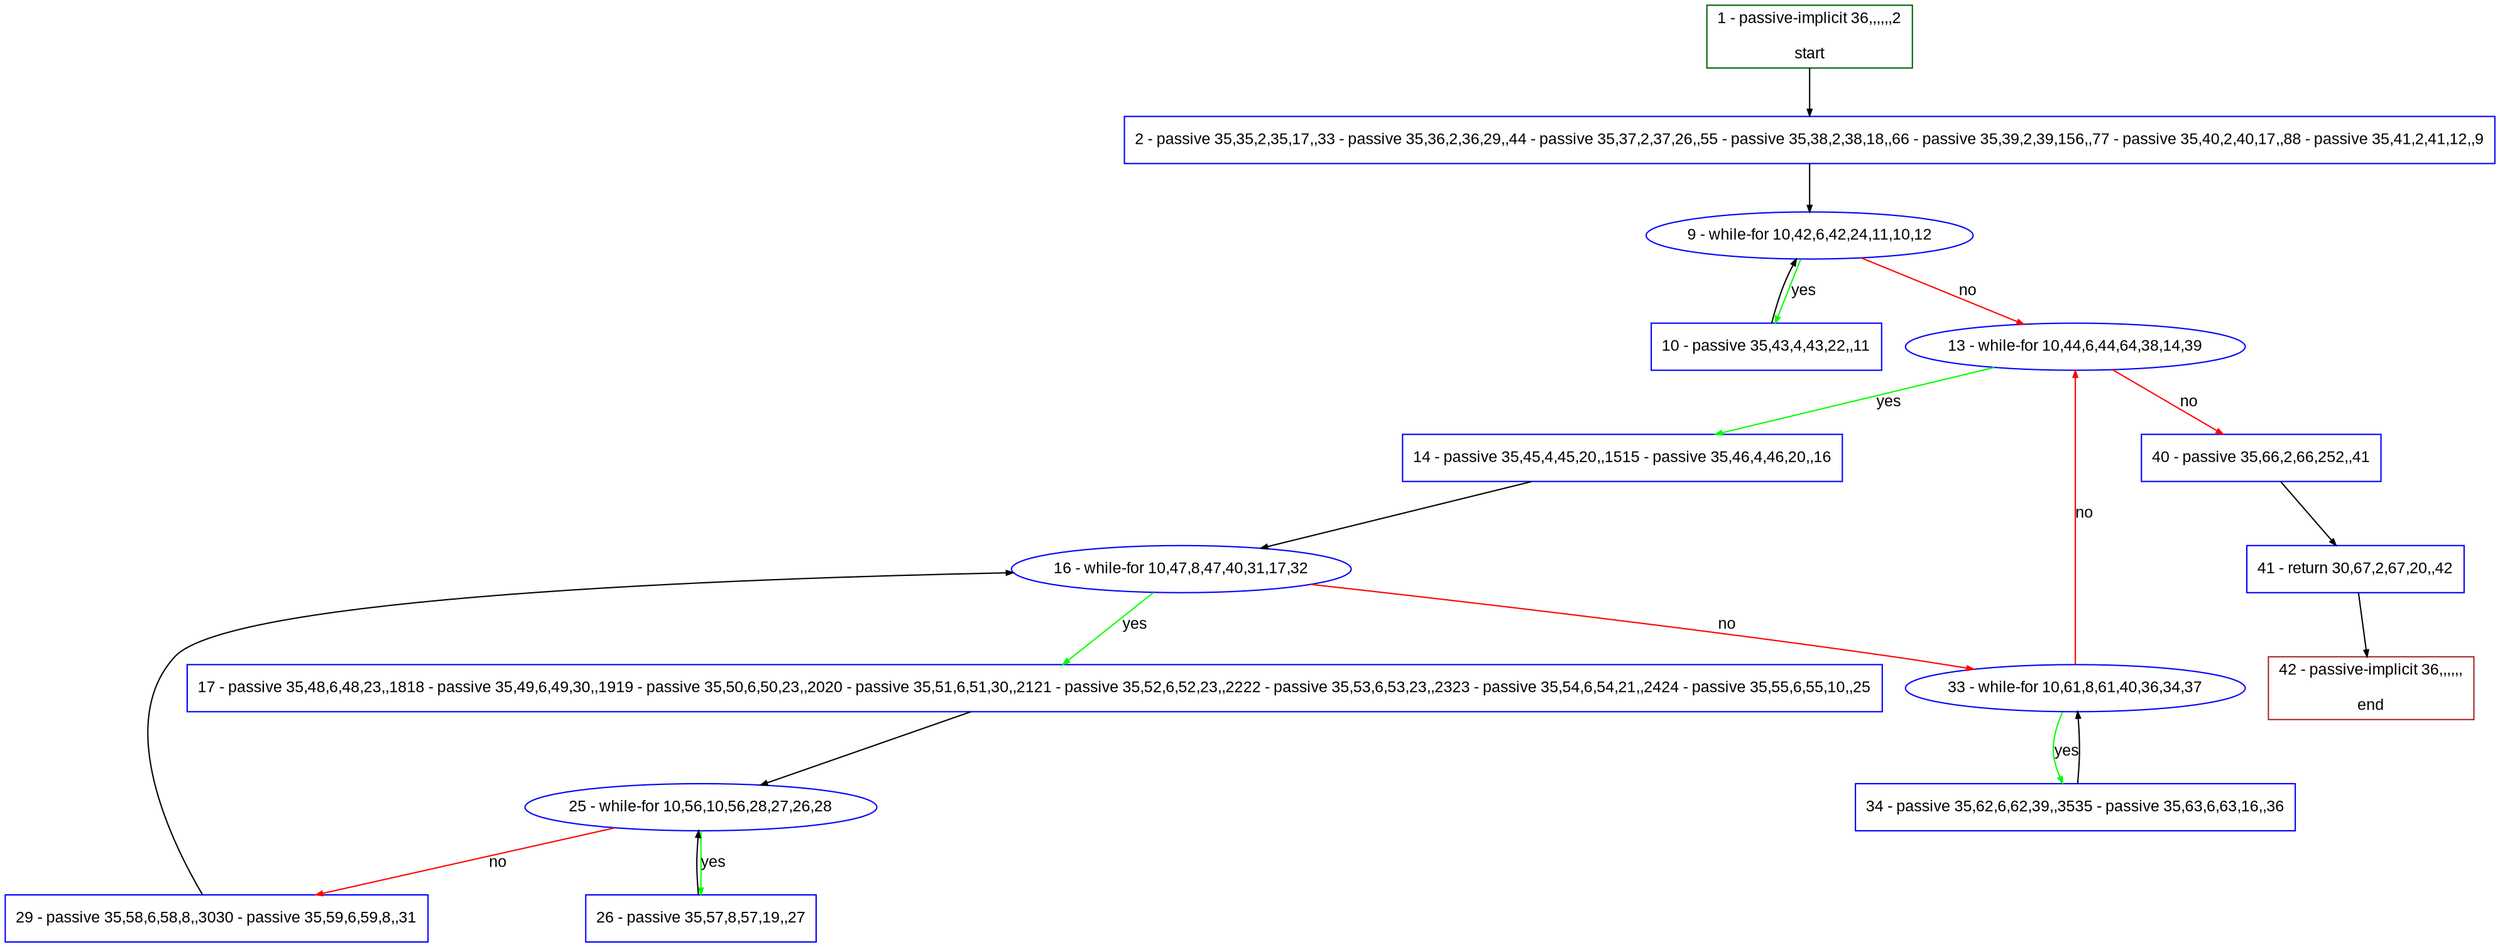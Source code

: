 digraph "" {
  graph [pack="true", label="", fontsize="12", packmode="clust", fontname="Arial", fillcolor="#FFFFCC", bgcolor="white", style="rounded,filled", compound="true"];
  node [node_initialized="no", label="", color="grey", fontsize="12", fillcolor="white", fontname="Arial", style="filled", shape="rectangle", compound="true", fixedsize="false"];
  edge [fontcolor="black", arrowhead="normal", arrowtail="none", arrowsize="0.5", ltail="", label="", color="black", fontsize="12", lhead="", fontname="Arial", dir="forward", compound="true"];
  __N1 [label="2 - passive 35,35,2,35,17,,33 - passive 35,36,2,36,29,,44 - passive 35,37,2,37,26,,55 - passive 35,38,2,38,18,,66 - passive 35,39,2,39,156,,77 - passive 35,40,2,40,17,,88 - passive 35,41,2,41,12,,9", color="#0000ff", fillcolor="#ffffff", style="filled", shape="box"];
  __N2 [label="1 - passive-implicit 36,,,,,,2\n\nstart", color="#006400", fillcolor="#ffffff", style="filled", shape="box"];
  __N3 [label="9 - while-for 10,42,6,42,24,11,10,12", color="#0000ff", fillcolor="#ffffff", style="filled", shape="oval"];
  __N4 [label="10 - passive 35,43,4,43,22,,11", color="#0000ff", fillcolor="#ffffff", style="filled", shape="box"];
  __N5 [label="13 - while-for 10,44,6,44,64,38,14,39", color="#0000ff", fillcolor="#ffffff", style="filled", shape="oval"];
  __N6 [label="14 - passive 35,45,4,45,20,,1515 - passive 35,46,4,46,20,,16", color="#0000ff", fillcolor="#ffffff", style="filled", shape="box"];
  __N7 [label="40 - passive 35,66,2,66,252,,41", color="#0000ff", fillcolor="#ffffff", style="filled", shape="box"];
  __N8 [label="16 - while-for 10,47,8,47,40,31,17,32", color="#0000ff", fillcolor="#ffffff", style="filled", shape="oval"];
  __N9 [label="17 - passive 35,48,6,48,23,,1818 - passive 35,49,6,49,30,,1919 - passive 35,50,6,50,23,,2020 - passive 35,51,6,51,30,,2121 - passive 35,52,6,52,23,,2222 - passive 35,53,6,53,23,,2323 - passive 35,54,6,54,21,,2424 - passive 35,55,6,55,10,,25", color="#0000ff", fillcolor="#ffffff", style="filled", shape="box"];
  __N10 [label="33 - while-for 10,61,8,61,40,36,34,37", color="#0000ff", fillcolor="#ffffff", style="filled", shape="oval"];
  __N11 [label="25 - while-for 10,56,10,56,28,27,26,28", color="#0000ff", fillcolor="#ffffff", style="filled", shape="oval"];
  __N12 [label="26 - passive 35,57,8,57,19,,27", color="#0000ff", fillcolor="#ffffff", style="filled", shape="box"];
  __N13 [label="29 - passive 35,58,6,58,8,,3030 - passive 35,59,6,59,8,,31", color="#0000ff", fillcolor="#ffffff", style="filled", shape="box"];
  __N14 [label="34 - passive 35,62,6,62,39,,3535 - passive 35,63,6,63,16,,36", color="#0000ff", fillcolor="#ffffff", style="filled", shape="box"];
  __N15 [label="41 - return 30,67,2,67,20,,42", color="#0000ff", fillcolor="#ffffff", style="filled", shape="box"];
  __N16 [label="42 - passive-implicit 36,,,,,,\n\nend", color="#a52a2a", fillcolor="#ffffff", style="filled", shape="box"];
  __N2 -> __N1 [arrowhead="normal", arrowtail="none", color="#000000", label="", dir="forward"];
  __N1 -> __N3 [arrowhead="normal", arrowtail="none", color="#000000", label="", dir="forward"];
  __N3 -> __N4 [arrowhead="normal", arrowtail="none", color="#00ff00", label="yes", dir="forward"];
  __N4 -> __N3 [arrowhead="normal", arrowtail="none", color="#000000", label="", dir="forward"];
  __N3 -> __N5 [arrowhead="normal", arrowtail="none", color="#ff0000", label="no", dir="forward"];
  __N5 -> __N6 [arrowhead="normal", arrowtail="none", color="#00ff00", label="yes", dir="forward"];
  __N5 -> __N7 [arrowhead="normal", arrowtail="none", color="#ff0000", label="no", dir="forward"];
  __N6 -> __N8 [arrowhead="normal", arrowtail="none", color="#000000", label="", dir="forward"];
  __N8 -> __N9 [arrowhead="normal", arrowtail="none", color="#00ff00", label="yes", dir="forward"];
  __N8 -> __N10 [arrowhead="normal", arrowtail="none", color="#ff0000", label="no", dir="forward"];
  __N9 -> __N11 [arrowhead="normal", arrowtail="none", color="#000000", label="", dir="forward"];
  __N11 -> __N12 [arrowhead="normal", arrowtail="none", color="#00ff00", label="yes", dir="forward"];
  __N12 -> __N11 [arrowhead="normal", arrowtail="none", color="#000000", label="", dir="forward"];
  __N11 -> __N13 [arrowhead="normal", arrowtail="none", color="#ff0000", label="no", dir="forward"];
  __N13 -> __N8 [arrowhead="normal", arrowtail="none", color="#000000", label="", dir="forward"];
  __N10 -> __N5 [arrowhead="normal", arrowtail="none", color="#ff0000", label="no", dir="forward"];
  __N10 -> __N14 [arrowhead="normal", arrowtail="none", color="#00ff00", label="yes", dir="forward"];
  __N14 -> __N10 [arrowhead="normal", arrowtail="none", color="#000000", label="", dir="forward"];
  __N7 -> __N15 [arrowhead="normal", arrowtail="none", color="#000000", label="", dir="forward"];
  __N15 -> __N16 [arrowhead="normal", arrowtail="none", color="#000000", label="", dir="forward"];
}
